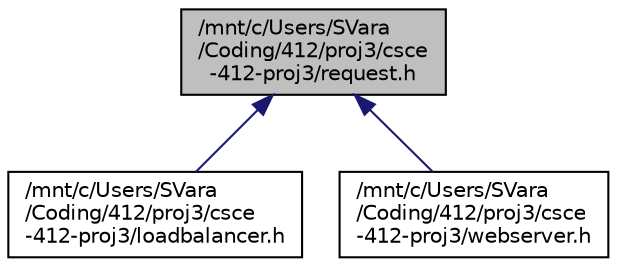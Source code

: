 digraph "/mnt/c/Users/SVara/Coding/412/proj3/csce-412-proj3/request.h"
{
 // LATEX_PDF_SIZE
  edge [fontname="Helvetica",fontsize="10",labelfontname="Helvetica",labelfontsize="10"];
  node [fontname="Helvetica",fontsize="10",shape=record];
  Node1 [label="/mnt/c/Users/SVara\l/Coding/412/proj3/csce\l-412-proj3/request.h",height=0.2,width=0.4,color="black", fillcolor="grey75", style="filled", fontcolor="black",tooltip="Header file for the request class."];
  Node1 -> Node2 [dir="back",color="midnightblue",fontsize="10",style="solid",fontname="Helvetica"];
  Node2 [label="/mnt/c/Users/SVara\l/Coding/412/proj3/csce\l-412-proj3/loadbalancer.h",height=0.2,width=0.4,color="black", fillcolor="white", style="filled",URL="$loadbalancer_8h.html",tooltip="Header file for the loadbalancer class."];
  Node1 -> Node3 [dir="back",color="midnightblue",fontsize="10",style="solid",fontname="Helvetica"];
  Node3 [label="/mnt/c/Users/SVara\l/Coding/412/proj3/csce\l-412-proj3/webserver.h",height=0.2,width=0.4,color="black", fillcolor="white", style="filled",URL="$webserver_8h.html",tooltip="Header file for the webserver class."];
}
